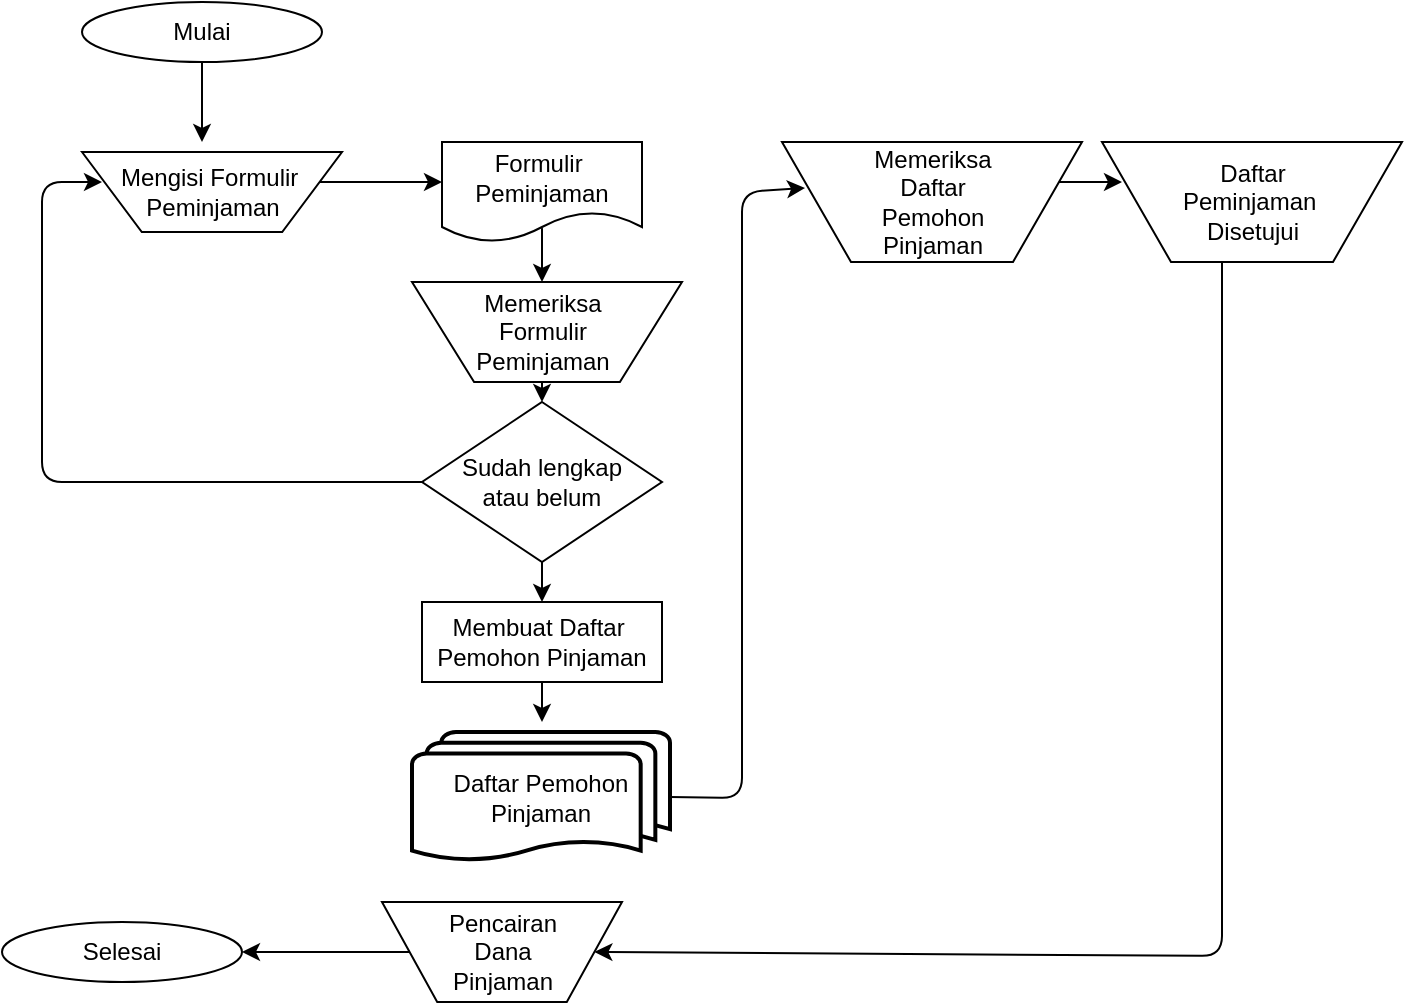 <mxfile version="13.9.9" type="device"><diagram id="VTOJu3sy2k9irVq9chQ1" name="Page-1"><mxGraphModel dx="1858" dy="489" grid="1" gridSize="10" guides="1" tooltips="1" connect="1" arrows="1" fold="1" page="1" pageScale="1" pageWidth="850" pageHeight="1100" math="0" shadow="0"><root><mxCell id="0"/><mxCell id="1" parent="0"/><mxCell id="NGBEi-dksffTBs0PPwac-1" value="Mulai" style="ellipse;whiteSpace=wrap;html=1;" vertex="1" parent="1"><mxGeometry x="30" y="30" width="120" height="30" as="geometry"/></mxCell><mxCell id="NGBEi-dksffTBs0PPwac-7" value="Formulir&amp;nbsp;&lt;br&gt;Peminjaman" style="shape=document;whiteSpace=wrap;html=1;boundedLbl=1;" vertex="1" parent="1"><mxGeometry x="210" y="100" width="100" height="50" as="geometry"/></mxCell><mxCell id="NGBEi-dksffTBs0PPwac-8" value="Sudah lengkap&lt;br&gt;atau belum" style="rhombus;whiteSpace=wrap;html=1;" vertex="1" parent="1"><mxGeometry x="200" y="230" width="120" height="80" as="geometry"/></mxCell><mxCell id="NGBEi-dksffTBs0PPwac-9" value="Membuat Daftar&amp;nbsp;&lt;br&gt;Pemohon Pinjaman" style="rounded=0;whiteSpace=wrap;html=1;" vertex="1" parent="1"><mxGeometry x="200" y="330" width="120" height="40" as="geometry"/></mxCell><mxCell id="NGBEi-dksffTBs0PPwac-10" value="Selesai" style="ellipse;whiteSpace=wrap;html=1;" vertex="1" parent="1"><mxGeometry x="-10" y="490" width="120" height="30" as="geometry"/></mxCell><mxCell id="NGBEi-dksffTBs0PPwac-12" value="" style="endArrow=classic;html=1;" edge="1" parent="1"><mxGeometry width="50" height="50" relative="1" as="geometry"><mxPoint x="140" y="120" as="sourcePoint"/><mxPoint x="210" y="120" as="targetPoint"/></mxGeometry></mxCell><mxCell id="NGBEi-dksffTBs0PPwac-13" value="" style="endArrow=classic;html=1;entryX=0.5;entryY=1;entryDx=0;entryDy=0;" edge="1" parent="1"><mxGeometry width="50" height="50" relative="1" as="geometry"><mxPoint x="260" y="150" as="sourcePoint"/><mxPoint x="260" y="170" as="targetPoint"/><Array as="points"><mxPoint x="260" y="140"/></Array></mxGeometry></mxCell><mxCell id="NGBEi-dksffTBs0PPwac-14" value="" style="endArrow=classic;html=1;exitX=0.5;exitY=0;exitDx=0;exitDy=0;" edge="1" parent="1" target="NGBEi-dksffTBs0PPwac-8"><mxGeometry width="50" height="50" relative="1" as="geometry"><mxPoint x="260" y="210" as="sourcePoint"/><mxPoint x="300" y="160" as="targetPoint"/></mxGeometry></mxCell><mxCell id="NGBEi-dksffTBs0PPwac-15" value="" style="endArrow=classic;html=1;" edge="1" parent="1" target="NGBEi-dksffTBs0PPwac-9"><mxGeometry width="50" height="50" relative="1" as="geometry"><mxPoint x="260" y="310" as="sourcePoint"/><mxPoint x="310" y="260" as="targetPoint"/></mxGeometry></mxCell><mxCell id="NGBEi-dksffTBs0PPwac-16" value="" style="endArrow=classic;html=1;exitX=0.5;exitY=1;exitDx=0;exitDy=0;entryX=0.5;entryY=1;entryDx=0;entryDy=0;" edge="1" parent="1" source="NGBEi-dksffTBs0PPwac-1"><mxGeometry width="50" height="50" relative="1" as="geometry"><mxPoint x="80" y="70" as="sourcePoint"/><mxPoint x="90" y="100" as="targetPoint"/></mxGeometry></mxCell><mxCell id="NGBEi-dksffTBs0PPwac-18" value="" style="endArrow=classic;html=1;exitX=1;exitY=0.5;exitDx=0;exitDy=0;exitPerimeter=0;" edge="1" parent="1" source="NGBEi-dksffTBs0PPwac-28"><mxGeometry width="50" height="50" relative="1" as="geometry"><mxPoint x="320" y="402.5" as="sourcePoint"/><mxPoint x="391.515" y="123.03" as="targetPoint"/><Array as="points"><mxPoint x="360" y="428"/><mxPoint x="360" y="125"/></Array></mxGeometry></mxCell><mxCell id="NGBEi-dksffTBs0PPwac-19" value="" style="endArrow=classic;html=1;" edge="1" parent="1"><mxGeometry width="50" height="50" relative="1" as="geometry"><mxPoint x="260" y="370" as="sourcePoint"/><mxPoint x="260" y="390" as="targetPoint"/></mxGeometry></mxCell><mxCell id="NGBEi-dksffTBs0PPwac-20" value="" style="endArrow=classic;html=1;" edge="1" parent="1"><mxGeometry width="50" height="50" relative="1" as="geometry"><mxPoint x="490" y="120" as="sourcePoint"/><mxPoint x="550" y="120" as="targetPoint"/></mxGeometry></mxCell><mxCell id="NGBEi-dksffTBs0PPwac-21" value="" style="endArrow=classic;html=1;entryX=1;entryY=0.5;entryDx=0;entryDy=0;" edge="1" parent="1" target="NGBEi-dksffTBs0PPwac-25"><mxGeometry width="50" height="50" relative="1" as="geometry"><mxPoint x="600" y="140" as="sourcePoint"/><mxPoint x="286" y="510" as="targetPoint"/><Array as="points"><mxPoint x="600" y="507"/></Array></mxGeometry></mxCell><mxCell id="NGBEi-dksffTBs0PPwac-22" value="" style="endArrow=classic;html=1;entryX=1;entryY=0.5;entryDx=0;entryDy=0;" edge="1" parent="1"><mxGeometry width="50" height="50" relative="1" as="geometry"><mxPoint x="200" y="270" as="sourcePoint"/><mxPoint x="40" y="120" as="targetPoint"/><Array as="points"><mxPoint x="10" y="270"/><mxPoint x="10" y="120"/></Array></mxGeometry></mxCell><mxCell id="NGBEi-dksffTBs0PPwac-23" value="" style="endArrow=classic;html=1;entryX=1;entryY=0.5;entryDx=0;entryDy=0;" edge="1" parent="1" source="NGBEi-dksffTBs0PPwac-25" target="NGBEi-dksffTBs0PPwac-10"><mxGeometry width="50" height="50" relative="1" as="geometry"><mxPoint x="210" y="475" as="sourcePoint"/><mxPoint x="130" y="480" as="targetPoint"/><Array as="points"/></mxGeometry></mxCell><mxCell id="NGBEi-dksffTBs0PPwac-24" value="" style="verticalLabelPosition=bottom;verticalAlign=top;html=1;shape=trapezoid;perimeter=trapezoidPerimeter;whiteSpace=wrap;size=0.23;arcSize=10;flipV=1;" vertex="1" parent="1"><mxGeometry x="30" y="105" width="130" height="40" as="geometry"/></mxCell><mxCell id="NGBEi-dksffTBs0PPwac-25" value="" style="verticalLabelPosition=bottom;verticalAlign=top;html=1;shape=trapezoid;perimeter=trapezoidPerimeter;whiteSpace=wrap;size=0.23;arcSize=10;flipV=1;" vertex="1" parent="1"><mxGeometry x="180" y="480" width="120" height="50" as="geometry"/></mxCell><mxCell id="NGBEi-dksffTBs0PPwac-26" value="" style="verticalLabelPosition=bottom;verticalAlign=top;html=1;shape=trapezoid;perimeter=trapezoidPerimeter;whiteSpace=wrap;size=0.23;arcSize=10;flipV=1;" vertex="1" parent="1"><mxGeometry x="195" y="170" width="135" height="50" as="geometry"/></mxCell><mxCell id="NGBEi-dksffTBs0PPwac-27" value="" style="verticalLabelPosition=bottom;verticalAlign=top;html=1;shape=trapezoid;perimeter=trapezoidPerimeter;whiteSpace=wrap;size=0.23;arcSize=10;flipV=1;" vertex="1" parent="1"><mxGeometry x="380" y="100" width="150" height="60" as="geometry"/></mxCell><mxCell id="NGBEi-dksffTBs0PPwac-28" value="Daftar Pemohon&lt;br&gt;Pinjaman" style="strokeWidth=2;html=1;shape=mxgraph.flowchart.multi-document;whiteSpace=wrap;" vertex="1" parent="1"><mxGeometry x="195" y="395" width="129" height="65" as="geometry"/></mxCell><mxCell id="NGBEi-dksffTBs0PPwac-29" value="" style="verticalLabelPosition=bottom;verticalAlign=top;html=1;shape=trapezoid;perimeter=trapezoidPerimeter;whiteSpace=wrap;size=0.23;arcSize=10;flipV=1;" vertex="1" parent="1"><mxGeometry x="540" y="100" width="150" height="60" as="geometry"/></mxCell><mxCell id="NGBEi-dksffTBs0PPwac-30" value="Mengisi Formulir&amp;nbsp;&lt;br&gt;Peminjaman" style="text;html=1;resizable=0;autosize=1;align=center;verticalAlign=middle;points=[];fillColor=none;strokeColor=none;rounded=0;" vertex="1" parent="1"><mxGeometry x="40" y="110" width="110" height="30" as="geometry"/></mxCell><mxCell id="NGBEi-dksffTBs0PPwac-31" style="edgeStyle=orthogonalEdgeStyle;rounded=0;orthogonalLoop=1;jettySize=auto;html=1;exitX=0.5;exitY=1;exitDx=0;exitDy=0;" edge="1" parent="1" source="NGBEi-dksffTBs0PPwac-26" target="NGBEi-dksffTBs0PPwac-26"><mxGeometry relative="1" as="geometry"/></mxCell><mxCell id="NGBEi-dksffTBs0PPwac-32" value="Memeriksa&lt;br&gt;Formulir&lt;br&gt;Peminjaman" style="text;html=1;resizable=0;autosize=1;align=center;verticalAlign=middle;points=[];fillColor=none;strokeColor=none;rounded=0;" vertex="1" parent="1"><mxGeometry x="220" y="170" width="80" height="50" as="geometry"/></mxCell><mxCell id="NGBEi-dksffTBs0PPwac-33" value="Pencairan&lt;br&gt;Dana&lt;br&gt;Pinjaman" style="text;html=1;resizable=0;autosize=1;align=center;verticalAlign=middle;points=[];fillColor=none;strokeColor=none;rounded=0;" vertex="1" parent="1"><mxGeometry x="205" y="480" width="70" height="50" as="geometry"/></mxCell><mxCell id="NGBEi-dksffTBs0PPwac-34" value="Memeriksa&lt;br&gt;Daftar&lt;br&gt;Pemohon&lt;br&gt;Pinjaman" style="text;html=1;resizable=0;autosize=1;align=center;verticalAlign=middle;points=[];fillColor=none;strokeColor=none;rounded=0;" vertex="1" parent="1"><mxGeometry x="420" y="100" width="70" height="60" as="geometry"/></mxCell><mxCell id="NGBEi-dksffTBs0PPwac-35" value="Daftar&lt;br&gt;Peminjaman&amp;nbsp;&lt;br&gt;Disetujui" style="text;html=1;resizable=0;autosize=1;align=center;verticalAlign=middle;points=[];fillColor=none;strokeColor=none;rounded=0;" vertex="1" parent="1"><mxGeometry x="570" y="105" width="90" height="50" as="geometry"/></mxCell></root></mxGraphModel></diagram></mxfile>
